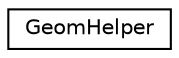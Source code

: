 digraph "Graphical Class Hierarchy"
{
  edge [fontname="Helvetica",fontsize="10",labelfontname="Helvetica",labelfontsize="10"];
  node [fontname="Helvetica",fontsize="10",shape=record];
  rankdir="LR";
  Node0 [label="GeomHelper",height=0.2,width=0.4,color="black", fillcolor="white", style="filled",URL="$d3/de6/class_geom_helper.html",tooltip="Some static methods performing geometrical operations. "];
}
